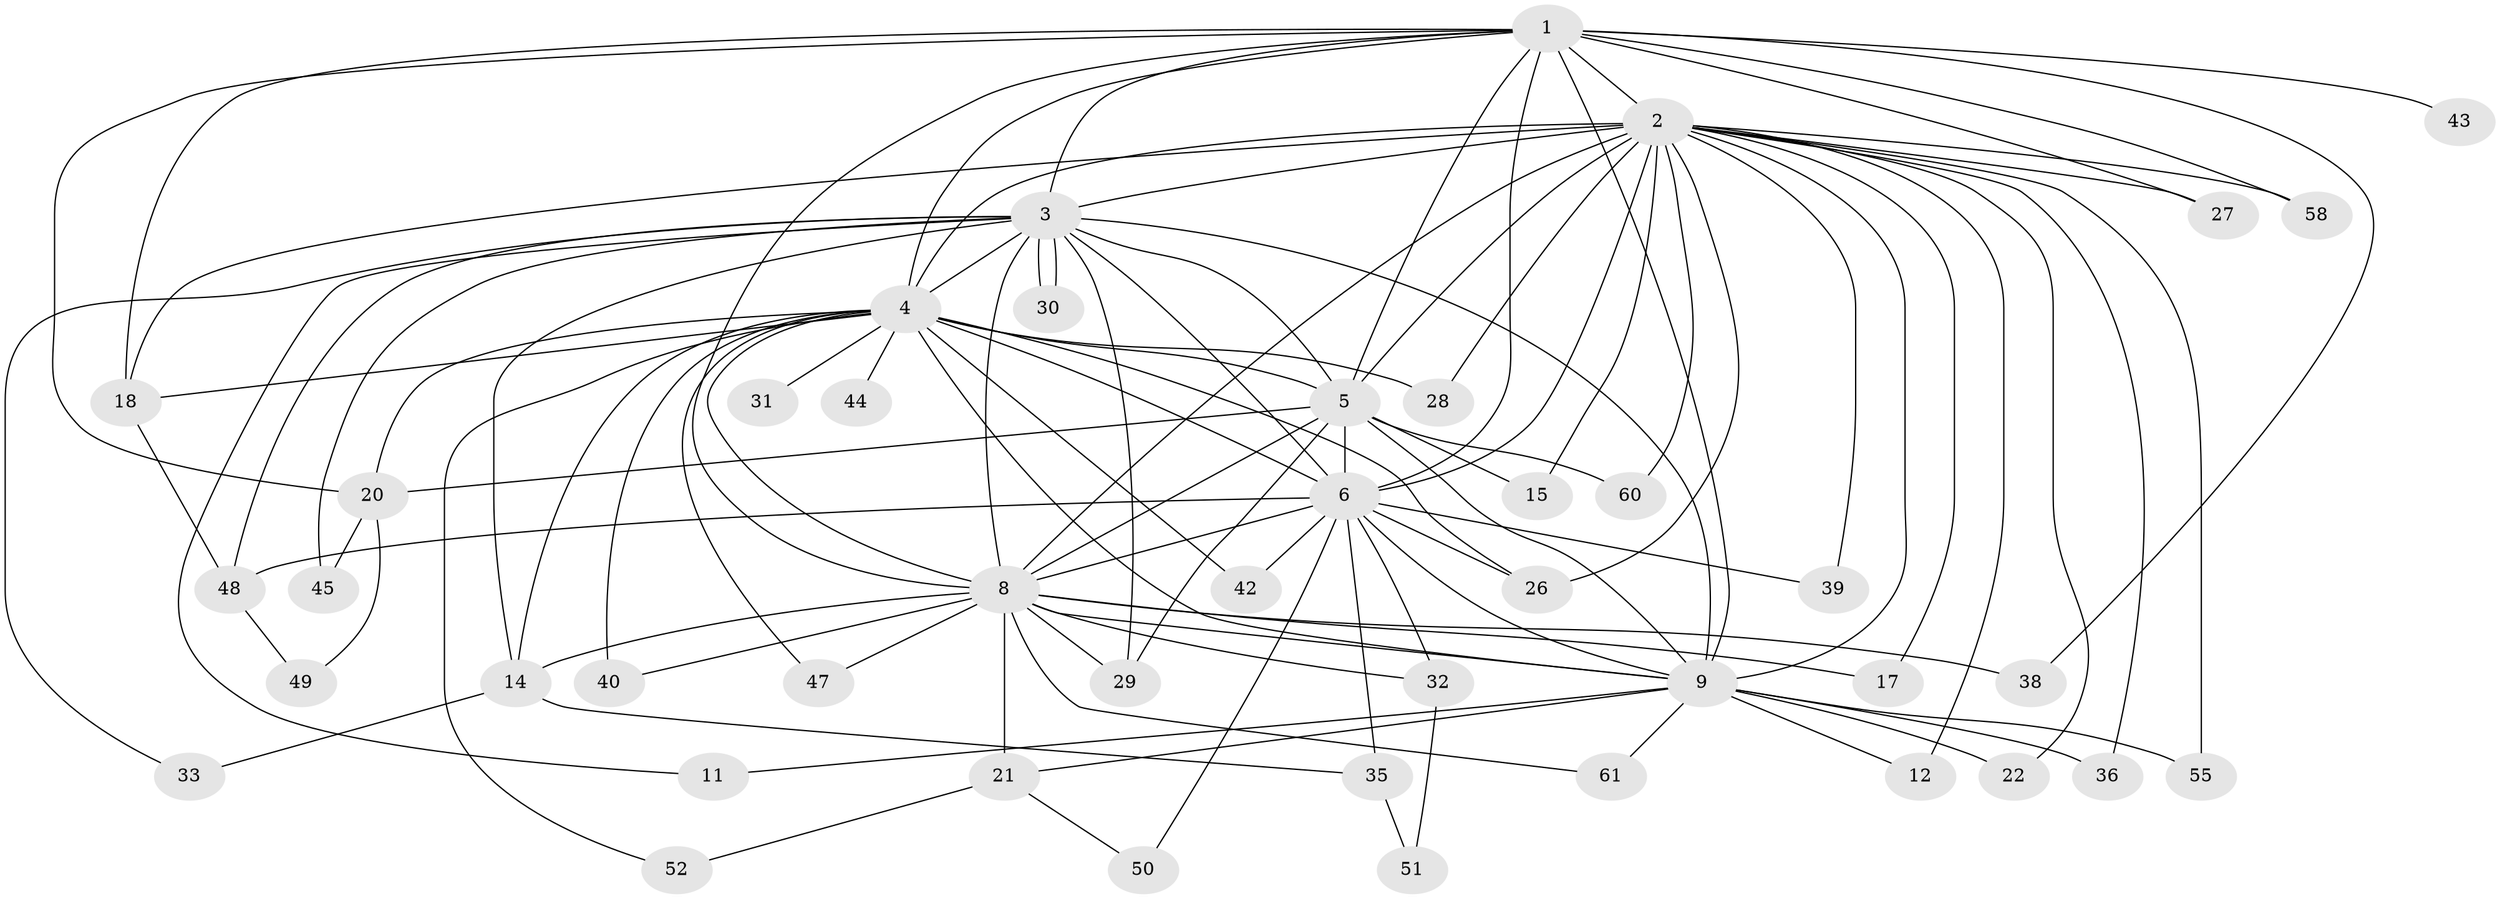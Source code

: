 // original degree distribution, {14: 0.01639344262295082, 24: 0.01639344262295082, 18: 0.04918032786885246, 15: 0.01639344262295082, 11: 0.01639344262295082, 16: 0.01639344262295082, 12: 0.01639344262295082, 17: 0.01639344262295082, 2: 0.5409836065573771, 3: 0.16393442622950818, 4: 0.08196721311475409, 5: 0.04918032786885246}
// Generated by graph-tools (version 1.1) at 2025/11/02/27/25 16:11:09]
// undirected, 44 vertices, 103 edges
graph export_dot {
graph [start="1"]
  node [color=gray90,style=filled];
  1 [super="+23"];
  2 [super="+7"];
  3 [super="+37"];
  4 [super="+10"];
  5 [super="+19"];
  6 [super="+34"];
  8 [super="+13"];
  9 [super="+24"];
  11;
  12 [super="+53"];
  14 [super="+16"];
  15;
  17 [super="+57"];
  18 [super="+25"];
  20 [super="+41"];
  21 [super="+46"];
  22;
  26;
  27;
  28;
  29 [super="+59"];
  30;
  31;
  32;
  33;
  35;
  36;
  38;
  39;
  40 [super="+54"];
  42;
  43;
  44;
  45;
  47;
  48 [super="+56"];
  49;
  50;
  51;
  52;
  55;
  58;
  60;
  61;
  1 -- 2 [weight=2];
  1 -- 3;
  1 -- 4 [weight=2];
  1 -- 5;
  1 -- 6;
  1 -- 8;
  1 -- 9;
  1 -- 18;
  1 -- 27;
  1 -- 38;
  1 -- 43 [weight=2];
  1 -- 58;
  1 -- 20;
  2 -- 3 [weight=2];
  2 -- 4 [weight=4];
  2 -- 5 [weight=3];
  2 -- 6 [weight=2];
  2 -- 8 [weight=3];
  2 -- 9 [weight=3];
  2 -- 12 [weight=2];
  2 -- 15;
  2 -- 17 [weight=2];
  2 -- 18;
  2 -- 22;
  2 -- 27;
  2 -- 28;
  2 -- 36;
  2 -- 55;
  2 -- 58;
  2 -- 60;
  2 -- 39;
  2 -- 26;
  3 -- 4 [weight=2];
  3 -- 5;
  3 -- 6;
  3 -- 8;
  3 -- 9;
  3 -- 11;
  3 -- 14 [weight=2];
  3 -- 29;
  3 -- 30;
  3 -- 30;
  3 -- 33;
  3 -- 45;
  3 -- 48;
  4 -- 5 [weight=2];
  4 -- 6 [weight=2];
  4 -- 8 [weight=2];
  4 -- 9 [weight=2];
  4 -- 26;
  4 -- 28;
  4 -- 31 [weight=2];
  4 -- 40 [weight=2];
  4 -- 44 [weight=2];
  4 -- 52;
  4 -- 42;
  4 -- 14;
  4 -- 47;
  4 -- 20;
  4 -- 18;
  5 -- 6;
  5 -- 8;
  5 -- 9;
  5 -- 15;
  5 -- 20;
  5 -- 60;
  5 -- 29;
  6 -- 8;
  6 -- 9;
  6 -- 32;
  6 -- 35;
  6 -- 39;
  6 -- 42;
  6 -- 48;
  6 -- 50;
  6 -- 26;
  8 -- 9;
  8 -- 17;
  8 -- 21 [weight=2];
  8 -- 32;
  8 -- 47;
  8 -- 61;
  8 -- 40;
  8 -- 29;
  8 -- 38;
  8 -- 14;
  9 -- 11;
  9 -- 12;
  9 -- 21;
  9 -- 22;
  9 -- 36;
  9 -- 55;
  9 -- 61;
  14 -- 33;
  14 -- 35;
  18 -- 48;
  20 -- 49;
  20 -- 45;
  21 -- 52;
  21 -- 50;
  32 -- 51;
  35 -- 51;
  48 -- 49;
}

